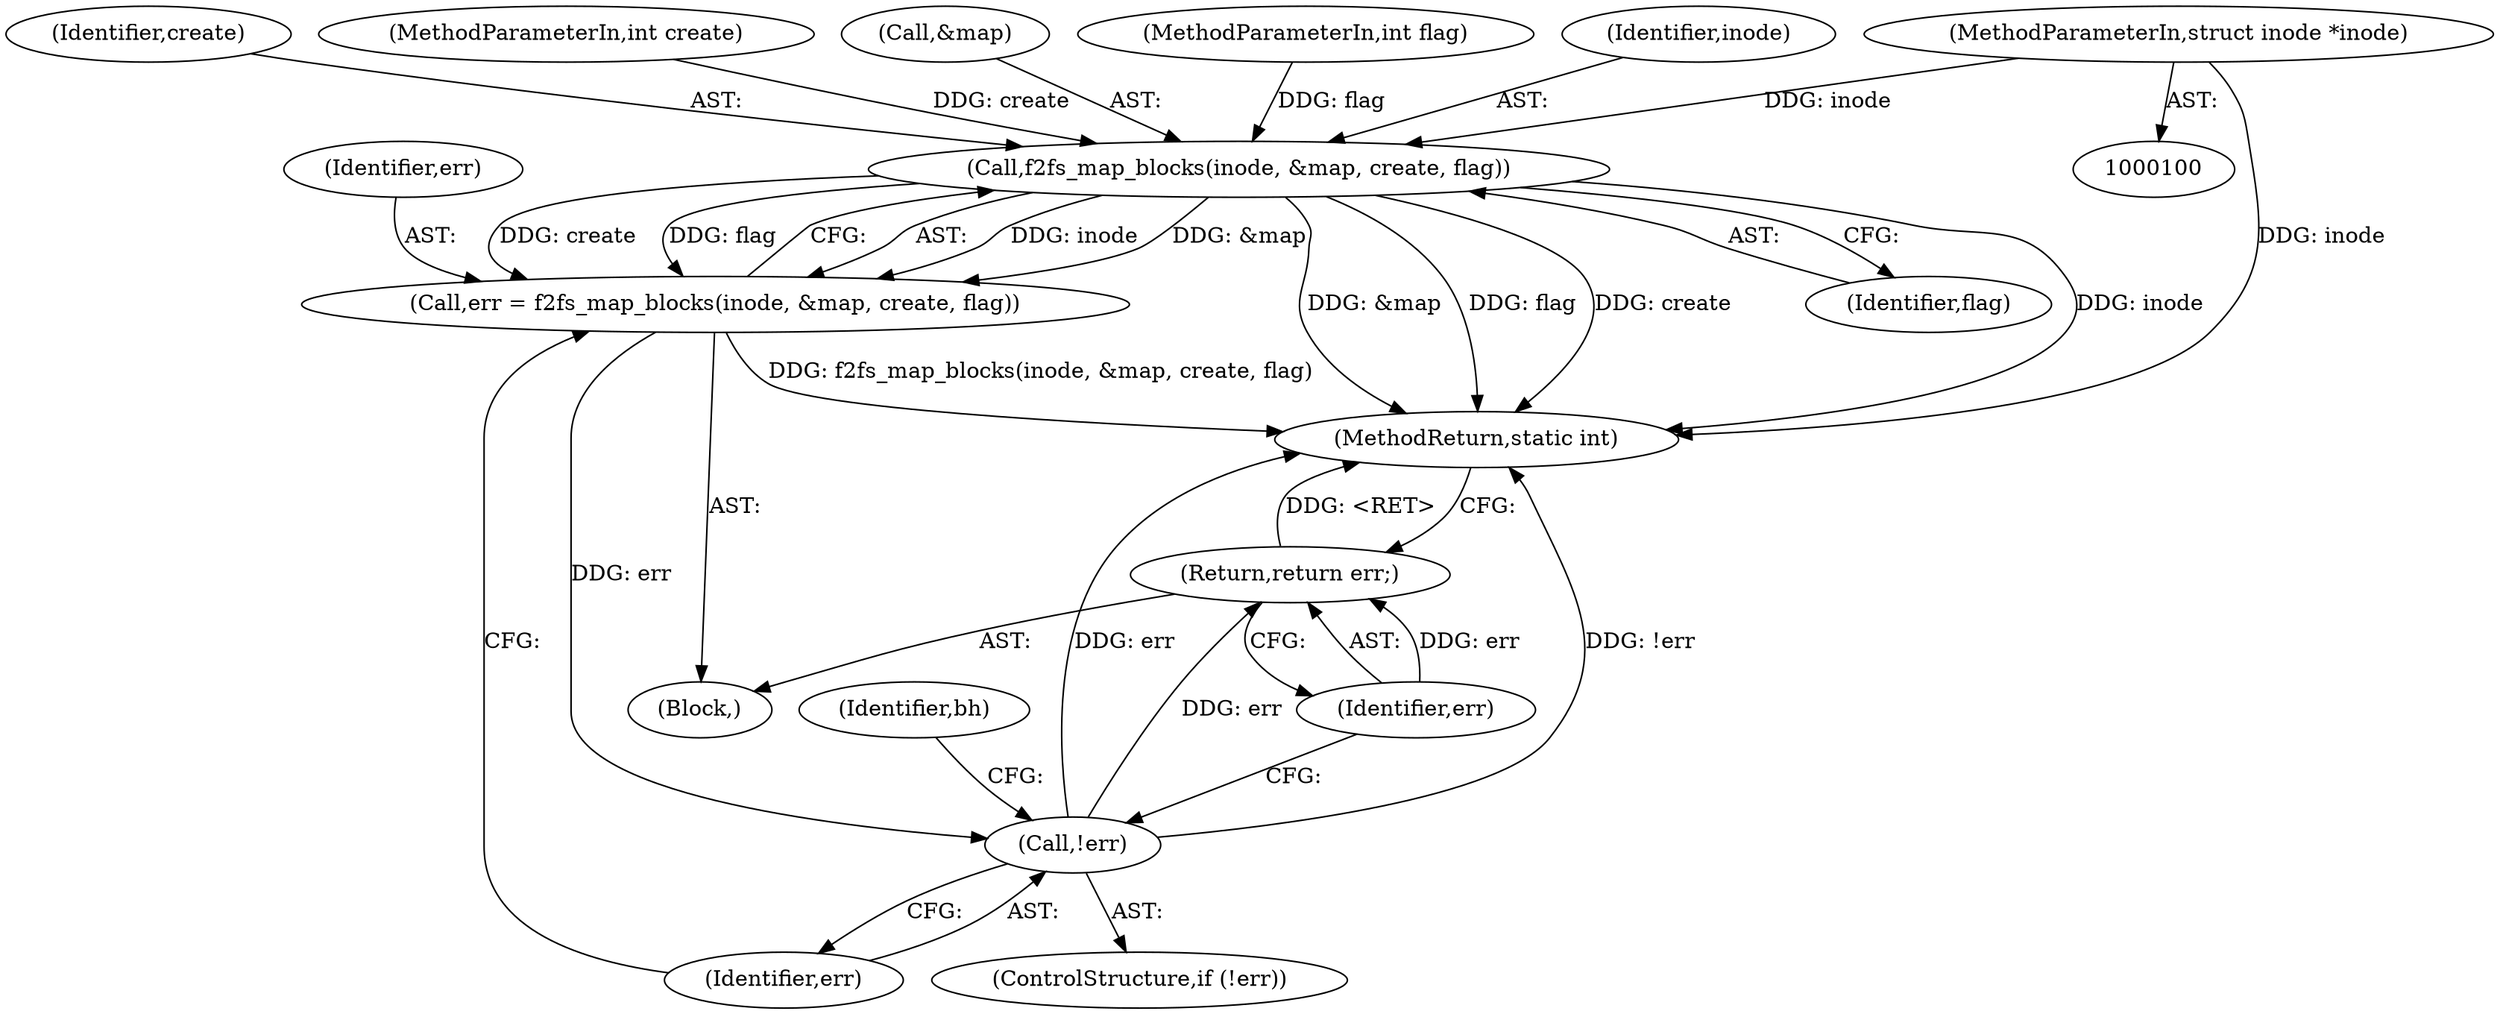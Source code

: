digraph "0_linux_b86e33075ed1909d8002745b56ecf73b833db143@pointer" {
"1000101" [label="(MethodParameterIn,struct inode *inode)"];
"1000133" [label="(Call,f2fs_map_blocks(inode, &map, create, flag))"];
"1000131" [label="(Call,err = f2fs_map_blocks(inode, &map, create, flag))"];
"1000140" [label="(Call,!err)"];
"1000175" [label="(Return,return err;)"];
"1000105" [label="(MethodParameterIn,int flag)"];
"1000101" [label="(MethodParameterIn,struct inode *inode)"];
"1000138" [label="(Identifier,flag)"];
"1000175" [label="(Return,return err;)"];
"1000133" [label="(Call,f2fs_map_blocks(inode, &map, create, flag))"];
"1000134" [label="(Identifier,inode)"];
"1000137" [label="(Identifier,create)"];
"1000104" [label="(MethodParameterIn,int create)"];
"1000107" [label="(Block,)"];
"1000144" [label="(Identifier,bh)"];
"1000131" [label="(Call,err = f2fs_map_blocks(inode, &map, create, flag))"];
"1000139" [label="(ControlStructure,if (!err))"];
"1000176" [label="(Identifier,err)"];
"1000177" [label="(MethodReturn,static int)"];
"1000141" [label="(Identifier,err)"];
"1000132" [label="(Identifier,err)"];
"1000135" [label="(Call,&map)"];
"1000140" [label="(Call,!err)"];
"1000101" -> "1000100"  [label="AST: "];
"1000101" -> "1000177"  [label="DDG: inode"];
"1000101" -> "1000133"  [label="DDG: inode"];
"1000133" -> "1000131"  [label="AST: "];
"1000133" -> "1000138"  [label="CFG: "];
"1000134" -> "1000133"  [label="AST: "];
"1000135" -> "1000133"  [label="AST: "];
"1000137" -> "1000133"  [label="AST: "];
"1000138" -> "1000133"  [label="AST: "];
"1000131" -> "1000133"  [label="CFG: "];
"1000133" -> "1000177"  [label="DDG: inode"];
"1000133" -> "1000177"  [label="DDG: &map"];
"1000133" -> "1000177"  [label="DDG: flag"];
"1000133" -> "1000177"  [label="DDG: create"];
"1000133" -> "1000131"  [label="DDG: inode"];
"1000133" -> "1000131"  [label="DDG: &map"];
"1000133" -> "1000131"  [label="DDG: create"];
"1000133" -> "1000131"  [label="DDG: flag"];
"1000104" -> "1000133"  [label="DDG: create"];
"1000105" -> "1000133"  [label="DDG: flag"];
"1000131" -> "1000107"  [label="AST: "];
"1000132" -> "1000131"  [label="AST: "];
"1000141" -> "1000131"  [label="CFG: "];
"1000131" -> "1000177"  [label="DDG: f2fs_map_blocks(inode, &map, create, flag)"];
"1000131" -> "1000140"  [label="DDG: err"];
"1000140" -> "1000139"  [label="AST: "];
"1000140" -> "1000141"  [label="CFG: "];
"1000141" -> "1000140"  [label="AST: "];
"1000144" -> "1000140"  [label="CFG: "];
"1000176" -> "1000140"  [label="CFG: "];
"1000140" -> "1000177"  [label="DDG: err"];
"1000140" -> "1000177"  [label="DDG: !err"];
"1000140" -> "1000175"  [label="DDG: err"];
"1000175" -> "1000107"  [label="AST: "];
"1000175" -> "1000176"  [label="CFG: "];
"1000176" -> "1000175"  [label="AST: "];
"1000177" -> "1000175"  [label="CFG: "];
"1000175" -> "1000177"  [label="DDG: <RET>"];
"1000176" -> "1000175"  [label="DDG: err"];
}
